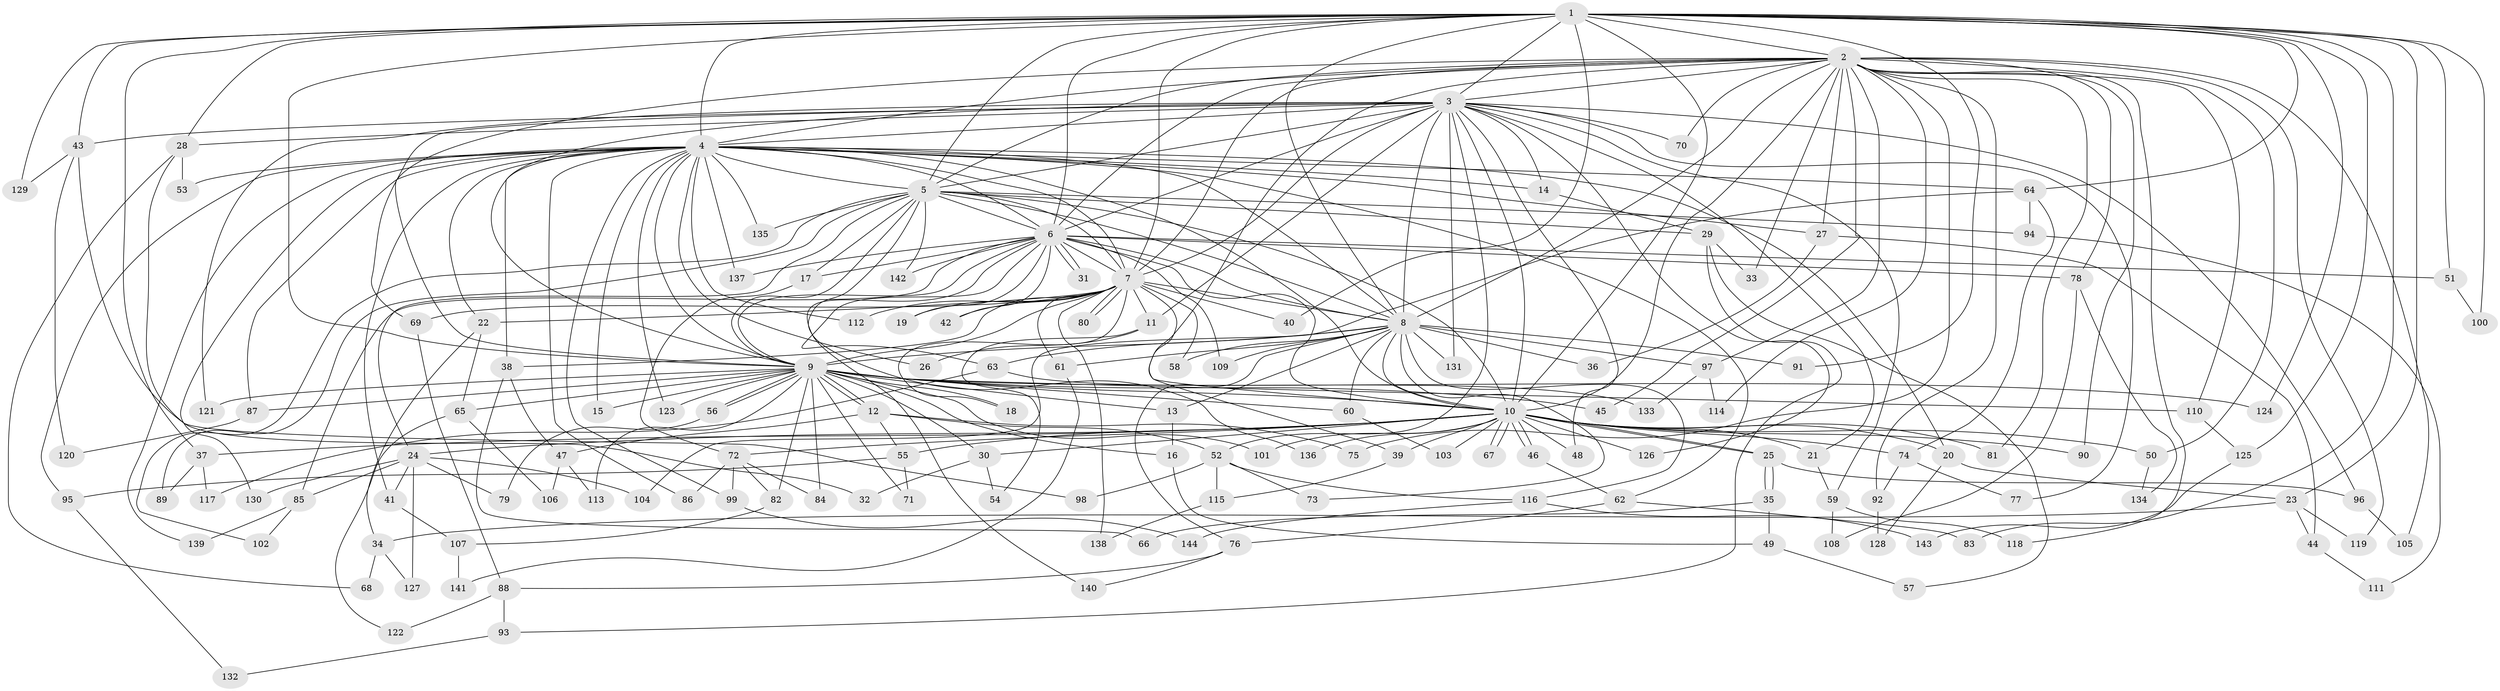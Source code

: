 // Generated by graph-tools (version 1.1) at 2025/46/03/09/25 04:46:24]
// undirected, 144 vertices, 313 edges
graph export_dot {
graph [start="1"]
  node [color=gray90,style=filled];
  1;
  2;
  3;
  4;
  5;
  6;
  7;
  8;
  9;
  10;
  11;
  12;
  13;
  14;
  15;
  16;
  17;
  18;
  19;
  20;
  21;
  22;
  23;
  24;
  25;
  26;
  27;
  28;
  29;
  30;
  31;
  32;
  33;
  34;
  35;
  36;
  37;
  38;
  39;
  40;
  41;
  42;
  43;
  44;
  45;
  46;
  47;
  48;
  49;
  50;
  51;
  52;
  53;
  54;
  55;
  56;
  57;
  58;
  59;
  60;
  61;
  62;
  63;
  64;
  65;
  66;
  67;
  68;
  69;
  70;
  71;
  72;
  73;
  74;
  75;
  76;
  77;
  78;
  79;
  80;
  81;
  82;
  83;
  84;
  85;
  86;
  87;
  88;
  89;
  90;
  91;
  92;
  93;
  94;
  95;
  96;
  97;
  98;
  99;
  100;
  101;
  102;
  103;
  104;
  105;
  106;
  107;
  108;
  109;
  110;
  111;
  112;
  113;
  114;
  115;
  116;
  117;
  118;
  119;
  120;
  121;
  122;
  123;
  124;
  125;
  126;
  127;
  128;
  129;
  130;
  131;
  132;
  133;
  134;
  135;
  136;
  137;
  138;
  139;
  140;
  141;
  142;
  143;
  144;
  1 -- 2;
  1 -- 3;
  1 -- 4;
  1 -- 5;
  1 -- 6;
  1 -- 7;
  1 -- 8;
  1 -- 9;
  1 -- 10;
  1 -- 23;
  1 -- 28;
  1 -- 37;
  1 -- 40;
  1 -- 43;
  1 -- 51;
  1 -- 64;
  1 -- 83;
  1 -- 91;
  1 -- 100;
  1 -- 124;
  1 -- 125;
  1 -- 129;
  2 -- 3;
  2 -- 4;
  2 -- 5;
  2 -- 6;
  2 -- 7;
  2 -- 8;
  2 -- 9;
  2 -- 10;
  2 -- 27;
  2 -- 33;
  2 -- 39;
  2 -- 45;
  2 -- 50;
  2 -- 70;
  2 -- 75;
  2 -- 78;
  2 -- 81;
  2 -- 90;
  2 -- 92;
  2 -- 97;
  2 -- 105;
  2 -- 110;
  2 -- 114;
  2 -- 118;
  2 -- 119;
  3 -- 4;
  3 -- 5;
  3 -- 6;
  3 -- 7;
  3 -- 8;
  3 -- 9;
  3 -- 10;
  3 -- 11;
  3 -- 14;
  3 -- 21;
  3 -- 28;
  3 -- 43;
  3 -- 48;
  3 -- 52;
  3 -- 59;
  3 -- 69;
  3 -- 70;
  3 -- 77;
  3 -- 96;
  3 -- 121;
  3 -- 126;
  3 -- 131;
  4 -- 5;
  4 -- 6;
  4 -- 7;
  4 -- 8;
  4 -- 9;
  4 -- 10;
  4 -- 14;
  4 -- 15;
  4 -- 20;
  4 -- 22;
  4 -- 26;
  4 -- 27;
  4 -- 38;
  4 -- 41;
  4 -- 53;
  4 -- 62;
  4 -- 64;
  4 -- 86;
  4 -- 87;
  4 -- 95;
  4 -- 99;
  4 -- 112;
  4 -- 123;
  4 -- 130;
  4 -- 135;
  4 -- 137;
  4 -- 139;
  5 -- 6;
  5 -- 7;
  5 -- 8;
  5 -- 9;
  5 -- 10;
  5 -- 17;
  5 -- 24;
  5 -- 29;
  5 -- 89;
  5 -- 94;
  5 -- 102;
  5 -- 135;
  5 -- 136;
  5 -- 142;
  6 -- 7;
  6 -- 8;
  6 -- 9;
  6 -- 10;
  6 -- 17;
  6 -- 19;
  6 -- 31;
  6 -- 31;
  6 -- 42;
  6 -- 51;
  6 -- 63;
  6 -- 78;
  6 -- 85;
  6 -- 109;
  6 -- 137;
  6 -- 140;
  6 -- 142;
  7 -- 8;
  7 -- 9;
  7 -- 10;
  7 -- 11;
  7 -- 18;
  7 -- 19;
  7 -- 22;
  7 -- 38;
  7 -- 40;
  7 -- 42;
  7 -- 58;
  7 -- 61;
  7 -- 69;
  7 -- 80;
  7 -- 80;
  7 -- 112;
  7 -- 138;
  8 -- 9;
  8 -- 10;
  8 -- 13;
  8 -- 36;
  8 -- 58;
  8 -- 60;
  8 -- 61;
  8 -- 63;
  8 -- 73;
  8 -- 76;
  8 -- 91;
  8 -- 97;
  8 -- 109;
  8 -- 116;
  8 -- 131;
  9 -- 10;
  9 -- 12;
  9 -- 12;
  9 -- 13;
  9 -- 15;
  9 -- 16;
  9 -- 18;
  9 -- 30;
  9 -- 45;
  9 -- 56;
  9 -- 56;
  9 -- 60;
  9 -- 65;
  9 -- 71;
  9 -- 82;
  9 -- 84;
  9 -- 87;
  9 -- 101;
  9 -- 110;
  9 -- 113;
  9 -- 121;
  9 -- 123;
  9 -- 124;
  10 -- 20;
  10 -- 21;
  10 -- 24;
  10 -- 25;
  10 -- 25;
  10 -- 30;
  10 -- 37;
  10 -- 39;
  10 -- 46;
  10 -- 46;
  10 -- 48;
  10 -- 50;
  10 -- 55;
  10 -- 67;
  10 -- 67;
  10 -- 72;
  10 -- 74;
  10 -- 81;
  10 -- 90;
  10 -- 101;
  10 -- 103;
  10 -- 126;
  10 -- 136;
  11 -- 26;
  11 -- 54;
  12 -- 47;
  12 -- 52;
  12 -- 55;
  12 -- 75;
  13 -- 16;
  14 -- 29;
  16 -- 49;
  17 -- 72;
  20 -- 23;
  20 -- 128;
  21 -- 59;
  22 -- 34;
  22 -- 65;
  23 -- 34;
  23 -- 44;
  23 -- 119;
  24 -- 41;
  24 -- 79;
  24 -- 85;
  24 -- 104;
  24 -- 127;
  24 -- 130;
  25 -- 35;
  25 -- 35;
  25 -- 96;
  27 -- 36;
  27 -- 44;
  28 -- 32;
  28 -- 53;
  28 -- 68;
  29 -- 33;
  29 -- 57;
  29 -- 93;
  30 -- 32;
  30 -- 54;
  34 -- 68;
  34 -- 127;
  35 -- 49;
  35 -- 66;
  37 -- 89;
  37 -- 117;
  38 -- 47;
  38 -- 66;
  39 -- 115;
  41 -- 107;
  43 -- 98;
  43 -- 120;
  43 -- 129;
  44 -- 111;
  46 -- 62;
  47 -- 106;
  47 -- 113;
  49 -- 57;
  50 -- 134;
  51 -- 100;
  52 -- 73;
  52 -- 98;
  52 -- 115;
  52 -- 116;
  55 -- 71;
  55 -- 95;
  56 -- 79;
  59 -- 108;
  59 -- 118;
  60 -- 103;
  61 -- 141;
  62 -- 76;
  62 -- 83;
  63 -- 117;
  63 -- 133;
  64 -- 74;
  64 -- 94;
  64 -- 104;
  65 -- 106;
  65 -- 122;
  69 -- 88;
  72 -- 82;
  72 -- 84;
  72 -- 86;
  72 -- 99;
  74 -- 77;
  74 -- 92;
  76 -- 88;
  76 -- 140;
  78 -- 108;
  78 -- 134;
  82 -- 107;
  85 -- 102;
  85 -- 139;
  87 -- 120;
  88 -- 93;
  88 -- 122;
  92 -- 128;
  93 -- 132;
  94 -- 111;
  95 -- 132;
  96 -- 105;
  97 -- 114;
  97 -- 133;
  99 -- 144;
  107 -- 141;
  110 -- 125;
  115 -- 138;
  116 -- 143;
  116 -- 144;
  125 -- 143;
}
